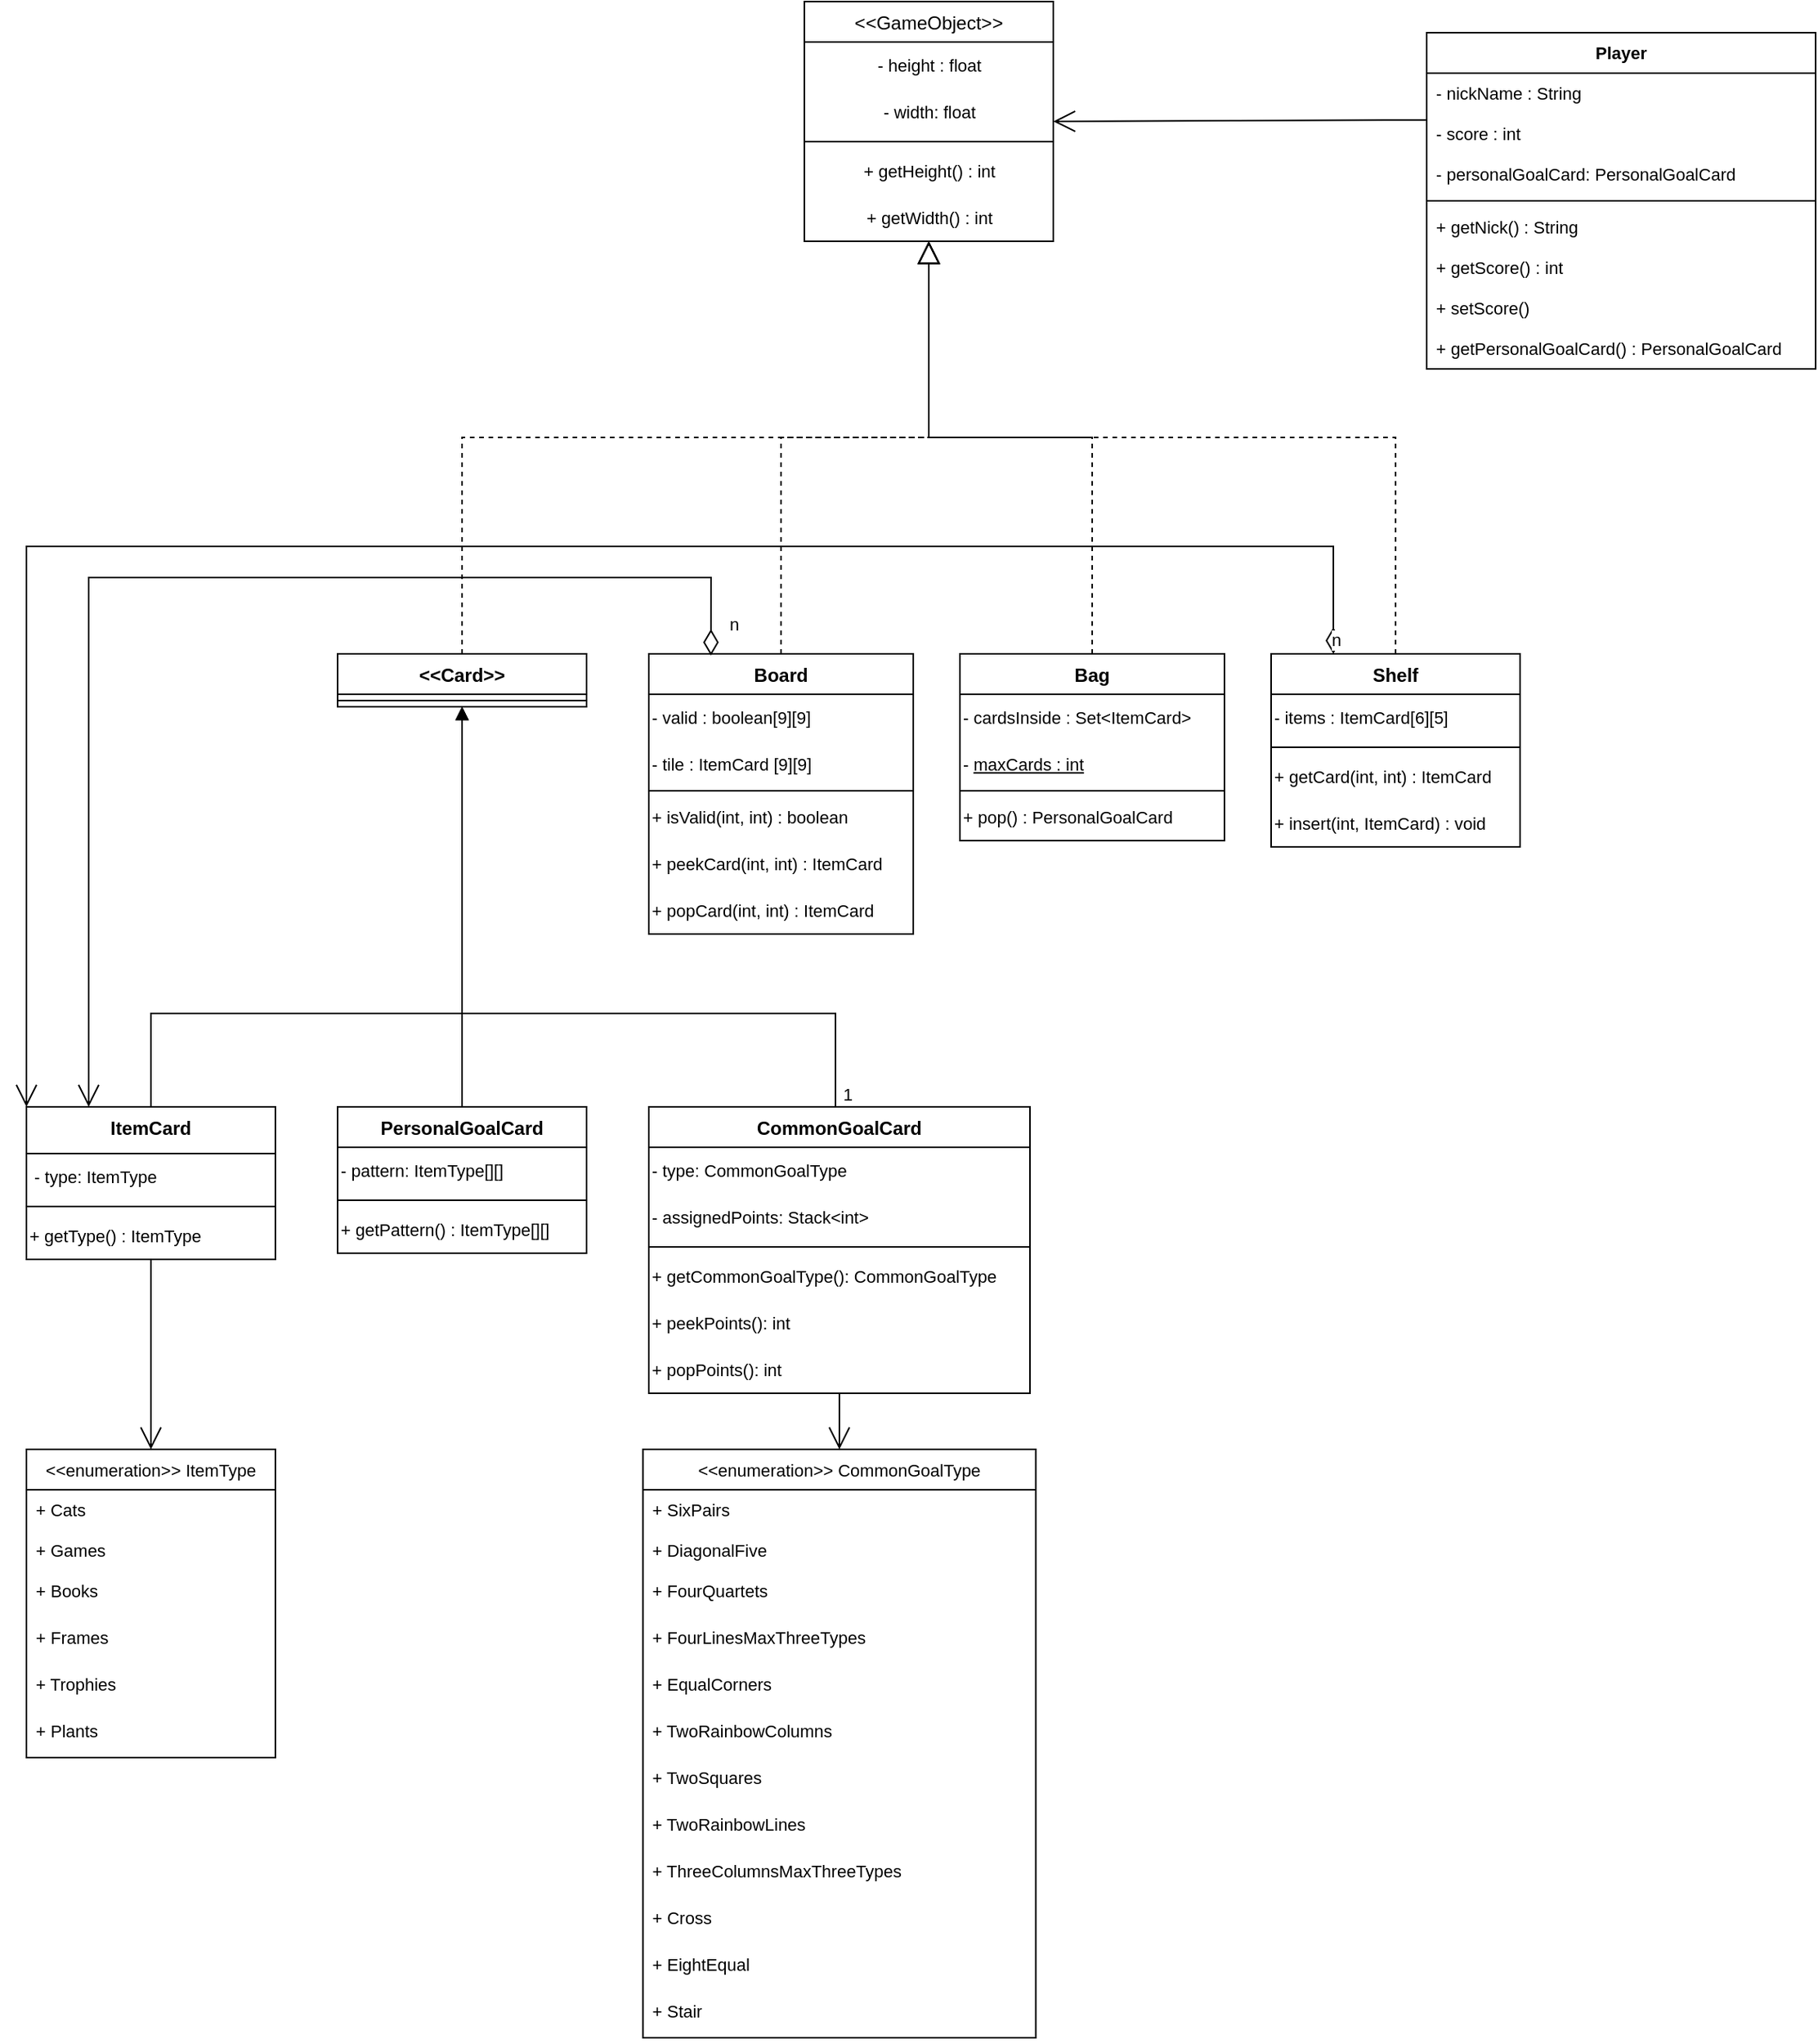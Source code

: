 <mxfile version="20.5.3" type="embed"><diagram id="C5RBs43oDa-KdzZeNtuy" name="Page-1"><mxGraphModel dx="1673" dy="1095" grid="1" gridSize="10" guides="1" tooltips="1" connect="1" arrows="1" fold="1" page="1" pageScale="1" pageWidth="4681" pageHeight="3300" math="0" shadow="0"><root><mxCell id="WIyWlLk6GJQsqaUBKTNV-0"/><mxCell id="WIyWlLk6GJQsqaUBKTNV-1" parent="WIyWlLk6GJQsqaUBKTNV-0"/><mxCell id="zkfFHV4jXpPFQw0GAbJ--0" value="&lt;&lt;GameObject&gt;&gt;" style="swimlane;fontStyle=0;align=center;verticalAlign=top;childLayout=stackLayout;horizontal=1;startSize=26;horizontalStack=0;resizeParent=1;resizeLast=0;collapsible=1;marginBottom=0;rounded=0;shadow=0;strokeWidth=1;" parent="WIyWlLk6GJQsqaUBKTNV-1" vertex="1"><mxGeometry x="760" y="330" width="160" height="154" as="geometry"><mxRectangle x="220" y="120" width="160" height="26" as="alternateBounds"/></mxGeometry></mxCell><mxCell id="217" value="- height : float" style="text;html=1;align=center;verticalAlign=middle;resizable=0;points=[];autosize=1;strokeColor=none;fillColor=none;fontSize=11;" parent="zkfFHV4jXpPFQw0GAbJ--0" vertex="1"><mxGeometry y="26" width="160" height="30" as="geometry"/></mxCell><mxCell id="218" value="- width: float" style="text;html=1;align=center;verticalAlign=middle;resizable=0;points=[];autosize=1;strokeColor=none;fillColor=none;fontSize=11;" parent="zkfFHV4jXpPFQw0GAbJ--0" vertex="1"><mxGeometry y="56" width="160" height="30" as="geometry"/></mxCell><mxCell id="zkfFHV4jXpPFQw0GAbJ--4" value="" style="line;html=1;strokeWidth=1;align=left;verticalAlign=middle;spacingTop=-1;spacingLeft=3;spacingRight=3;rotatable=0;labelPosition=right;points=[];portConstraint=eastwest;" parent="zkfFHV4jXpPFQw0GAbJ--0" vertex="1"><mxGeometry y="86" width="160" height="8" as="geometry"/></mxCell><mxCell id="219" value="+ getHeight() : int" style="text;html=1;align=center;verticalAlign=middle;resizable=0;points=[];autosize=1;strokeColor=none;fillColor=none;fontSize=11;" parent="zkfFHV4jXpPFQw0GAbJ--0" vertex="1"><mxGeometry y="94" width="160" height="30" as="geometry"/></mxCell><mxCell id="220" value="+ getWidth() : int" style="text;html=1;align=center;verticalAlign=middle;resizable=0;points=[];autosize=1;strokeColor=none;fillColor=none;fontSize=11;" parent="zkfFHV4jXpPFQw0GAbJ--0" vertex="1"><mxGeometry y="124" width="160" height="30" as="geometry"/></mxCell><mxCell id="24" value="" style="endArrow=block;dashed=1;endFill=0;endSize=12;html=1;rounded=0;exitX=0.5;exitY=0;exitDx=0;exitDy=0;entryX=0.5;entryY=1;entryDx=0;entryDy=0;edgeStyle=orthogonalEdgeStyle;" parent="WIyWlLk6GJQsqaUBKTNV-1" source="35" target="zkfFHV4jXpPFQw0GAbJ--0" edge="1"><mxGeometry width="160" relative="1" as="geometry"><mxPoint x="520.0" y="750.0" as="sourcePoint"/><mxPoint x="720" y="850" as="targetPoint"/><Array as="points"><mxPoint x="540" y="610"/><mxPoint x="840" y="610"/></Array></mxGeometry></mxCell><mxCell id="25" value="" style="endArrow=block;dashed=1;endFill=0;endSize=12;html=1;exitX=0.5;exitY=0;exitDx=0;exitDy=0;rounded=0;strokeColor=default;entryX=0.5;entryY=1;entryDx=0;entryDy=0;edgeStyle=orthogonalEdgeStyle;" parent="WIyWlLk6GJQsqaUBKTNV-1" source="39" target="zkfFHV4jXpPFQw0GAbJ--0" edge="1"><mxGeometry width="160" relative="1" as="geometry"><mxPoint x="720.0" y="750.0" as="sourcePoint"/><mxPoint x="720" y="680" as="targetPoint"/><Array as="points"><mxPoint x="745" y="610"/><mxPoint x="840" y="610"/></Array></mxGeometry></mxCell><mxCell id="29" value="" style="endArrow=block;dashed=1;endFill=0;endSize=12;html=1;rounded=0;strokeColor=default;edgeStyle=orthogonalEdgeStyle;entryX=0.5;entryY=1;entryDx=0;entryDy=0;" parent="WIyWlLk6GJQsqaUBKTNV-1" source="43" target="zkfFHV4jXpPFQw0GAbJ--0" edge="1"><mxGeometry width="160" relative="1" as="geometry"><mxPoint x="920.0" y="750.0" as="sourcePoint"/><mxPoint x="870" y="480" as="targetPoint"/><Array as="points"><mxPoint x="945" y="610"/><mxPoint x="840" y="610"/></Array></mxGeometry></mxCell><mxCell id="30" value="" style="endArrow=block;dashed=1;endFill=0;endSize=12;html=1;rounded=0;strokeColor=default;exitX=0.5;exitY=0;exitDx=0;exitDy=0;entryX=0.5;entryY=1;entryDx=0;entryDy=0;edgeStyle=orthogonalEdgeStyle;" parent="WIyWlLk6GJQsqaUBKTNV-1" source="51" target="zkfFHV4jXpPFQw0GAbJ--0" edge="1"><mxGeometry width="160" relative="1" as="geometry"><mxPoint x="1120.0" y="750" as="sourcePoint"/><mxPoint x="830" y="450.476" as="targetPoint"/><Array as="points"><mxPoint x="1140" y="610"/><mxPoint x="840" y="610"/></Array></mxGeometry></mxCell><mxCell id="31" value="PersonalGoalCard" style="swimlane;fontStyle=1;align=center;verticalAlign=top;childLayout=stackLayout;horizontal=1;startSize=26;horizontalStack=0;resizeParent=1;resizeParentMax=0;resizeLast=0;collapsible=1;marginBottom=0;" parent="WIyWlLk6GJQsqaUBKTNV-1" vertex="1"><mxGeometry x="460" y="1040" width="160" height="94" as="geometry"/></mxCell><mxCell id="211" value="- pattern: ItemType[][]" style="text;html=1;align=left;verticalAlign=middle;resizable=0;points=[];autosize=1;strokeColor=none;fillColor=none;fontSize=11;" parent="31" vertex="1"><mxGeometry y="26" width="160" height="30" as="geometry"/></mxCell><mxCell id="33" value="" style="line;strokeWidth=1;fillColor=none;align=left;verticalAlign=middle;spacingTop=-1;spacingLeft=3;spacingRight=3;rotatable=0;labelPosition=right;points=[];portConstraint=eastwest;strokeColor=inherit;" parent="31" vertex="1"><mxGeometry y="56" width="160" height="8" as="geometry"/></mxCell><mxCell id="214" value="+ getPattern() : ItemType[][]" style="text;html=1;align=left;verticalAlign=middle;resizable=0;points=[];autosize=1;strokeColor=none;fillColor=none;fontSize=11;" parent="31" vertex="1"><mxGeometry y="64" width="160" height="30" as="geometry"/></mxCell><mxCell id="35" value="&lt;&lt;Card&gt;&gt;" style="swimlane;fontStyle=1;align=center;verticalAlign=top;childLayout=stackLayout;horizontal=1;startSize=26;horizontalStack=0;resizeParent=1;resizeParentMax=0;resizeLast=0;collapsible=1;marginBottom=0;" parent="WIyWlLk6GJQsqaUBKTNV-1" vertex="1"><mxGeometry x="460" y="749" width="160" height="34" as="geometry"/></mxCell><mxCell id="37" value="" style="line;strokeWidth=1;fillColor=none;align=left;verticalAlign=middle;spacingTop=-1;spacingLeft=3;spacingRight=3;rotatable=0;labelPosition=right;points=[];portConstraint=eastwest;strokeColor=inherit;" parent="35" vertex="1"><mxGeometry y="26" width="160" height="8" as="geometry"/></mxCell><mxCell id="39" value="Board" style="swimlane;fontStyle=1;align=center;verticalAlign=top;childLayout=stackLayout;horizontal=1;startSize=26;horizontalStack=0;resizeParent=1;resizeParentMax=0;resizeLast=0;collapsible=1;marginBottom=0;" parent="WIyWlLk6GJQsqaUBKTNV-1" vertex="1"><mxGeometry x="660" y="749" width="170" height="180" as="geometry"/></mxCell><mxCell id="192" value="- valid : boolean[9][9]" style="text;html=1;align=left;verticalAlign=middle;resizable=0;points=[];autosize=1;strokeColor=none;fillColor=none;fontSize=11;" parent="39" vertex="1"><mxGeometry y="26" width="170" height="30" as="geometry"/></mxCell><mxCell id="193" value="- tile : ItemCard [9][9]" style="text;html=1;align=left;verticalAlign=middle;resizable=0;points=[];autosize=1;strokeColor=none;fillColor=none;fontSize=11;" parent="39" vertex="1"><mxGeometry y="56" width="170" height="30" as="geometry"/></mxCell><mxCell id="41" value="" style="line;strokeWidth=1;fillColor=none;align=left;verticalAlign=middle;spacingTop=-1;spacingLeft=3;spacingRight=3;rotatable=0;labelPosition=right;points=[];portConstraint=eastwest;strokeColor=inherit;" parent="39" vertex="1"><mxGeometry y="86" width="170" height="4" as="geometry"/></mxCell><mxCell id="202" value="+ isValid(int, int) : boolean" style="text;html=1;align=left;verticalAlign=middle;resizable=0;points=[];autosize=1;strokeColor=none;fillColor=none;fontSize=11;" parent="39" vertex="1"><mxGeometry y="90" width="170" height="30" as="geometry"/></mxCell><mxCell id="203" value="+ peekCard(int, int) : ItemCard" style="text;html=1;align=left;verticalAlign=middle;resizable=0;points=[];autosize=1;strokeColor=none;fillColor=none;fontSize=11;" parent="39" vertex="1"><mxGeometry y="120" width="170" height="30" as="geometry"/></mxCell><mxCell id="204" value="+ popCard(int, int) : ItemCard" style="text;html=1;align=left;verticalAlign=middle;resizable=0;points=[];autosize=1;strokeColor=none;fillColor=none;fontSize=11;" parent="39" vertex="1"><mxGeometry y="150" width="170" height="30" as="geometry"/></mxCell><mxCell id="43" value="Bag" style="swimlane;fontStyle=1;align=center;verticalAlign=top;childLayout=stackLayout;horizontal=1;startSize=26;horizontalStack=0;resizeParent=1;resizeParentMax=0;resizeLast=0;collapsible=1;marginBottom=0;" parent="WIyWlLk6GJQsqaUBKTNV-1" vertex="1"><mxGeometry x="860" y="749" width="170" height="120" as="geometry"><mxRectangle x="860" y="749" width="60" height="30" as="alternateBounds"/></mxGeometry></mxCell><mxCell id="145" value="- cardsInside : Set&amp;lt;ItemCard&amp;gt;" style="text;html=1;align=left;verticalAlign=middle;resizable=0;points=[];autosize=1;strokeColor=none;fillColor=none;fontSize=11;" parent="43" vertex="1"><mxGeometry y="26" width="170" height="30" as="geometry"/></mxCell><mxCell id="147" value="- &lt;u&gt;maxCards : int&lt;/u&gt;" style="text;html=1;align=left;verticalAlign=middle;resizable=0;points=[];autosize=1;strokeColor=none;fillColor=none;fontSize=11;" parent="43" vertex="1"><mxGeometry y="56" width="170" height="30" as="geometry"/></mxCell><mxCell id="45" value="" style="line;strokeWidth=1;fillColor=none;align=left;verticalAlign=middle;spacingTop=-1;spacingLeft=3;spacingRight=3;rotatable=0;labelPosition=right;points=[];portConstraint=eastwest;strokeColor=inherit;" parent="43" vertex="1"><mxGeometry y="86" width="170" height="4" as="geometry"/></mxCell><mxCell id="158" value="+ pop() : PersonalGoalCard" style="text;html=1;align=left;verticalAlign=middle;resizable=0;points=[];autosize=1;strokeColor=none;fillColor=none;fontSize=11;" parent="43" vertex="1"><mxGeometry y="90" width="170" height="30" as="geometry"/></mxCell><mxCell id="51" value="Shelf" style="swimlane;fontStyle=1;align=center;verticalAlign=top;childLayout=stackLayout;horizontal=1;startSize=26;horizontalStack=0;resizeParent=1;resizeParentMax=0;resizeLast=0;collapsible=1;marginBottom=0;" parent="WIyWlLk6GJQsqaUBKTNV-1" vertex="1"><mxGeometry x="1060" y="749" width="160" height="124" as="geometry"/></mxCell><mxCell id="198" value="- items : ItemCard[6][5]" style="text;html=1;align=left;verticalAlign=middle;resizable=0;points=[];autosize=1;strokeColor=none;fillColor=none;fontSize=11;" parent="51" vertex="1"><mxGeometry y="26" width="160" height="30" as="geometry"/></mxCell><mxCell id="53" value="" style="line;strokeWidth=1;fillColor=none;align=left;verticalAlign=middle;spacingTop=-1;spacingLeft=3;spacingRight=3;rotatable=0;labelPosition=right;points=[];portConstraint=eastwest;strokeColor=inherit;" parent="51" vertex="1"><mxGeometry y="56" width="160" height="8" as="geometry"/></mxCell><mxCell id="205" value="+ getCard(int, int) : ItemCard" style="text;html=1;align=left;verticalAlign=middle;resizable=0;points=[];autosize=1;strokeColor=none;fillColor=none;fontSize=11;" parent="51" vertex="1"><mxGeometry y="64" width="160" height="30" as="geometry"/></mxCell><mxCell id="206" value="+ insert(int, ItemCard) : void" style="text;html=1;align=left;verticalAlign=middle;resizable=0;points=[];autosize=1;strokeColor=none;fillColor=none;fontSize=11;" parent="51" vertex="1"><mxGeometry y="94" width="160" height="30" as="geometry"/></mxCell><mxCell id="55" value="ItemCard" style="swimlane;fontStyle=1;align=center;verticalAlign=top;childLayout=stackLayout;horizontal=1;startSize=30;horizontalStack=0;resizeParent=1;resizeParentMax=0;resizeLast=0;collapsible=1;marginBottom=0;" parent="WIyWlLk6GJQsqaUBKTNV-1" vertex="1"><mxGeometry x="260" y="1040" width="160" height="98" as="geometry"><mxRectangle x="260" y="970" width="110" height="30" as="alternateBounds"/></mxGeometry></mxCell><mxCell id="207" value="&amp;nbsp;- type: ItemType" style="text;html=1;align=left;verticalAlign=middle;resizable=0;points=[];autosize=1;strokeColor=none;fillColor=none;fontSize=11;" parent="55" vertex="1"><mxGeometry y="30" width="160" height="30" as="geometry"/></mxCell><mxCell id="56" value="" style="line;strokeWidth=1;fillColor=none;align=left;verticalAlign=middle;spacingTop=-1;spacingLeft=3;spacingRight=3;rotatable=0;labelPosition=right;points=[];portConstraint=eastwest;strokeColor=inherit;" parent="55" vertex="1"><mxGeometry y="60" width="160" height="8" as="geometry"/></mxCell><mxCell id="223" value="+ getType() : ItemType" style="text;html=1;align=left;verticalAlign=middle;resizable=0;points=[];autosize=1;strokeColor=none;fillColor=none;fontSize=11;" parent="55" vertex="1"><mxGeometry y="68" width="160" height="30" as="geometry"/></mxCell><mxCell id="57" value="CommonGoalCard" style="swimlane;fontStyle=1;align=center;verticalAlign=top;childLayout=stackLayout;horizontal=1;startSize=26;horizontalStack=0;resizeParent=1;resizeParentMax=0;resizeLast=0;collapsible=1;marginBottom=0;" parent="WIyWlLk6GJQsqaUBKTNV-1" vertex="1"><mxGeometry x="660" y="1040" width="245" height="184" as="geometry"/></mxCell><mxCell id="208" value="- type: CommonGoalType" style="text;html=1;align=left;verticalAlign=middle;resizable=0;points=[];autosize=1;strokeColor=none;fillColor=none;fontSize=11;" parent="57" vertex="1"><mxGeometry y="26" width="245" height="30" as="geometry"/></mxCell><mxCell id="209" value="- assignedPoints: Stack&amp;lt;int&amp;gt;" style="text;html=1;align=left;verticalAlign=middle;resizable=0;points=[];autosize=1;strokeColor=none;fillColor=none;fontSize=11;" parent="57" vertex="1"><mxGeometry y="56" width="245" height="30" as="geometry"/></mxCell><mxCell id="58" value="" style="line;strokeWidth=1;fillColor=none;align=left;verticalAlign=middle;spacingTop=-1;spacingLeft=3;spacingRight=3;rotatable=0;labelPosition=right;points=[];portConstraint=eastwest;strokeColor=inherit;" parent="57" vertex="1"><mxGeometry y="86" width="245" height="8" as="geometry"/></mxCell><mxCell id="221" value="+ getCommonGoalType(): CommonGoalType" style="text;html=1;align=left;verticalAlign=middle;resizable=0;points=[];autosize=1;strokeColor=none;fillColor=none;fontSize=11;" parent="57" vertex="1"><mxGeometry y="94" width="245" height="30" as="geometry"/></mxCell><mxCell id="222" value="+ peekPoints(): int" style="text;html=1;align=left;verticalAlign=middle;resizable=0;points=[];autosize=1;strokeColor=none;fillColor=none;fontSize=11;" parent="57" vertex="1"><mxGeometry y="124" width="245" height="30" as="geometry"/></mxCell><mxCell id="224" value="+ popPoints(): int" style="text;html=1;align=left;verticalAlign=middle;resizable=0;points=[];autosize=1;strokeColor=none;fillColor=none;fontSize=11;" parent="57" vertex="1"><mxGeometry y="154" width="245" height="30" as="geometry"/></mxCell><mxCell id="60" value="" style="endArrow=block;endFill=1;html=1;edgeStyle=orthogonalEdgeStyle;align=left;verticalAlign=top;rounded=0;strokeColor=default;exitX=0.5;exitY=0;exitDx=0;exitDy=0;entryX=0.5;entryY=1;entryDx=0;entryDy=0;" parent="WIyWlLk6GJQsqaUBKTNV-1" source="55" target="35" edge="1"><mxGeometry x="-1" relative="1" as="geometry"><mxPoint x="470" y="890" as="sourcePoint"/><mxPoint x="500" y="840" as="targetPoint"/><Array as="points"><mxPoint x="340" y="980"/><mxPoint x="540" y="980"/></Array></mxGeometry></mxCell><mxCell id="62" value="" style="endArrow=block;endFill=1;html=1;edgeStyle=orthogonalEdgeStyle;align=left;verticalAlign=top;rounded=0;strokeColor=default;exitX=0.5;exitY=0;exitDx=0;exitDy=0;entryX=0.5;entryY=1;entryDx=0;entryDy=0;" parent="WIyWlLk6GJQsqaUBKTNV-1" source="31" target="35" edge="1"><mxGeometry x="-1" relative="1" as="geometry"><mxPoint x="560" y="920" as="sourcePoint"/><mxPoint x="540" y="813" as="targetPoint"/></mxGeometry></mxCell><mxCell id="65" value="" style="endArrow=block;endFill=1;html=1;edgeStyle=orthogonalEdgeStyle;align=left;verticalAlign=top;rounded=0;strokeColor=default;exitX=0.5;exitY=0;exitDx=0;exitDy=0;entryX=0.5;entryY=1;entryDx=0;entryDy=0;" parent="WIyWlLk6GJQsqaUBKTNV-1" source="57" target="35" edge="1"><mxGeometry x="-1" relative="1" as="geometry"><mxPoint x="540" y="890" as="sourcePoint"/><mxPoint x="500" y="840" as="targetPoint"/><Array as="points"><mxPoint x="780" y="980"/><mxPoint x="540" y="980"/></Array></mxGeometry></mxCell><mxCell id="66" value="1" style="edgeLabel;resizable=0;html=1;align=left;verticalAlign=bottom;" parent="65" connectable="0" vertex="1"><mxGeometry x="-1" relative="1" as="geometry"/></mxCell><mxCell id="73" value="&lt;&lt;enumeration&gt;&gt; ItemType" style="swimlane;fontStyle=0;childLayout=stackLayout;horizontal=1;startSize=26;fillColor=none;horizontalStack=0;resizeParent=1;resizeParentMax=0;resizeLast=0;collapsible=1;marginBottom=0;fontSize=11;" parent="WIyWlLk6GJQsqaUBKTNV-1" vertex="1"><mxGeometry x="260" y="1260" width="160" height="198" as="geometry"><mxRectangle x="270" y="1080" width="190" height="30" as="alternateBounds"/></mxGeometry></mxCell><mxCell id="74" value="+ Cats" style="text;strokeColor=none;fillColor=none;align=left;verticalAlign=top;spacingLeft=4;spacingRight=4;overflow=hidden;rotatable=0;points=[[0,0.5],[1,0.5]];portConstraint=eastwest;fontSize=11;" parent="73" vertex="1"><mxGeometry y="26" width="160" height="26" as="geometry"/></mxCell><mxCell id="75" value="+ Games" style="text;strokeColor=none;fillColor=none;align=left;verticalAlign=top;spacingLeft=4;spacingRight=4;overflow=hidden;rotatable=0;points=[[0,0.5],[1,0.5]];portConstraint=eastwest;fontSize=11;" parent="73" vertex="1"><mxGeometry y="52" width="160" height="26" as="geometry"/></mxCell><mxCell id="76" value="+ Books" style="text;strokeColor=none;fillColor=none;align=left;verticalAlign=top;spacingLeft=4;spacingRight=4;overflow=hidden;rotatable=0;points=[[0,0.5],[1,0.5]];portConstraint=eastwest;fontSize=11;" parent="73" vertex="1"><mxGeometry y="78" width="160" height="30" as="geometry"/></mxCell><mxCell id="80" value="+ Frames" style="text;strokeColor=none;fillColor=none;align=left;verticalAlign=top;spacingLeft=4;spacingRight=4;overflow=hidden;rotatable=0;points=[[0,0.5],[1,0.5]];portConstraint=eastwest;fontSize=11;" parent="73" vertex="1"><mxGeometry y="108" width="160" height="30" as="geometry"/></mxCell><mxCell id="81" value="+ Trophies" style="text;strokeColor=none;fillColor=none;align=left;verticalAlign=top;spacingLeft=4;spacingRight=4;overflow=hidden;rotatable=0;points=[[0,0.5],[1,0.5]];portConstraint=eastwest;fontSize=11;" parent="73" vertex="1"><mxGeometry y="138" width="160" height="30" as="geometry"/></mxCell><mxCell id="82" value="+ Plants" style="text;strokeColor=none;fillColor=none;align=left;verticalAlign=top;spacingLeft=4;spacingRight=4;overflow=hidden;rotatable=0;points=[[0,0.5],[1,0.5]];portConstraint=eastwest;fontSize=11;" parent="73" vertex="1"><mxGeometry y="168" width="160" height="30" as="geometry"/></mxCell><mxCell id="77" value="" style="endArrow=open;endFill=1;endSize=12;html=1;rounded=0;strokeColor=default;fontSize=11;entryX=0.5;entryY=0;entryDx=0;entryDy=0;exitX=0.5;exitY=1;exitDx=0;exitDy=0;" parent="WIyWlLk6GJQsqaUBKTNV-1" source="55" target="73" edge="1"><mxGeometry width="160" relative="1" as="geometry"><mxPoint x="230" y="1020" as="sourcePoint"/><mxPoint x="390" y="1020" as="targetPoint"/></mxGeometry></mxCell><mxCell id="121" value="&lt;&lt;enumeration&gt;&gt; CommonGoalType" style="swimlane;fontStyle=0;childLayout=stackLayout;horizontal=1;startSize=26;fillColor=none;horizontalStack=0;resizeParent=1;resizeParentMax=0;resizeLast=0;collapsible=1;marginBottom=0;fontSize=11;" parent="WIyWlLk6GJQsqaUBKTNV-1" vertex="1"><mxGeometry x="656.25" y="1260" width="252.5" height="378" as="geometry"><mxRectangle x="270" y="1080" width="190" height="30" as="alternateBounds"/></mxGeometry></mxCell><mxCell id="122" value="+ SixPairs" style="text;strokeColor=none;fillColor=none;align=left;verticalAlign=top;spacingLeft=4;spacingRight=4;overflow=hidden;rotatable=0;points=[[0,0.5],[1,0.5]];portConstraint=eastwest;fontSize=11;" parent="121" vertex="1"><mxGeometry y="26" width="252.5" height="26" as="geometry"/></mxCell><mxCell id="123" value="+ DiagonalFive" style="text;strokeColor=none;fillColor=none;align=left;verticalAlign=top;spacingLeft=4;spacingRight=4;overflow=hidden;rotatable=0;points=[[0,0.5],[1,0.5]];portConstraint=eastwest;fontSize=11;" parent="121" vertex="1"><mxGeometry y="52" width="252.5" height="26" as="geometry"/></mxCell><mxCell id="124" value="+ FourQuartets" style="text;strokeColor=none;fillColor=none;align=left;verticalAlign=top;spacingLeft=4;spacingRight=4;overflow=hidden;rotatable=0;points=[[0,0.5],[1,0.5]];portConstraint=eastwest;fontSize=11;" parent="121" vertex="1"><mxGeometry y="78" width="252.5" height="30" as="geometry"/></mxCell><mxCell id="125" value="+ FourLinesMaxThreeTypes" style="text;strokeColor=none;fillColor=none;align=left;verticalAlign=top;spacingLeft=4;spacingRight=4;overflow=hidden;rotatable=0;points=[[0,0.5],[1,0.5]];portConstraint=eastwest;fontSize=11;" parent="121" vertex="1"><mxGeometry y="108" width="252.5" height="30" as="geometry"/></mxCell><mxCell id="126" value="+ EqualCorners" style="text;strokeColor=none;fillColor=none;align=left;verticalAlign=top;spacingLeft=4;spacingRight=4;overflow=hidden;rotatable=0;points=[[0,0.5],[1,0.5]];portConstraint=eastwest;fontSize=11;" parent="121" vertex="1"><mxGeometry y="138" width="252.5" height="30" as="geometry"/></mxCell><mxCell id="127" value="+ TwoRainbowColumns" style="text;strokeColor=none;fillColor=none;align=left;verticalAlign=top;spacingLeft=4;spacingRight=4;overflow=hidden;rotatable=0;points=[[0,0.5],[1,0.5]];portConstraint=eastwest;fontSize=11;" parent="121" vertex="1"><mxGeometry y="168" width="252.5" height="30" as="geometry"/></mxCell><mxCell id="131" value="+ TwoSquares" style="text;strokeColor=none;fillColor=none;align=left;verticalAlign=top;spacingLeft=4;spacingRight=4;overflow=hidden;rotatable=0;points=[[0,0.5],[1,0.5]];portConstraint=eastwest;fontSize=11;" parent="121" vertex="1"><mxGeometry y="198" width="252.5" height="30" as="geometry"/></mxCell><mxCell id="132" value="+ TwoRainbowLines" style="text;strokeColor=none;fillColor=none;align=left;verticalAlign=top;spacingLeft=4;spacingRight=4;overflow=hidden;rotatable=0;points=[[0,0.5],[1,0.5]];portConstraint=eastwest;fontSize=11;" parent="121" vertex="1"><mxGeometry y="228" width="252.5" height="30" as="geometry"/></mxCell><mxCell id="133" value="+ ThreeColumnsMaxThreeTypes" style="text;strokeColor=none;fillColor=none;align=left;verticalAlign=top;spacingLeft=4;spacingRight=4;overflow=hidden;rotatable=0;points=[[0,0.5],[1,0.5]];portConstraint=eastwest;fontSize=11;" parent="121" vertex="1"><mxGeometry y="258" width="252.5" height="30" as="geometry"/></mxCell><mxCell id="134" value="+ Cross" style="text;strokeColor=none;fillColor=none;align=left;verticalAlign=top;spacingLeft=4;spacingRight=4;overflow=hidden;rotatable=0;points=[[0,0.5],[1,0.5]];portConstraint=eastwest;fontSize=11;" parent="121" vertex="1"><mxGeometry y="288" width="252.5" height="30" as="geometry"/></mxCell><mxCell id="135" value="+ EightEqual" style="text;strokeColor=none;fillColor=none;align=left;verticalAlign=top;spacingLeft=4;spacingRight=4;overflow=hidden;rotatable=0;points=[[0,0.5],[1,0.5]];portConstraint=eastwest;fontSize=11;" parent="121" vertex="1"><mxGeometry y="318" width="252.5" height="30" as="geometry"/></mxCell><mxCell id="136" value="+ Stair" style="text;strokeColor=none;fillColor=none;align=left;verticalAlign=top;spacingLeft=4;spacingRight=4;overflow=hidden;rotatable=0;points=[[0,0.5],[1,0.5]];portConstraint=eastwest;fontSize=11;" parent="121" vertex="1"><mxGeometry y="348" width="252.5" height="30" as="geometry"/></mxCell><mxCell id="128" value="" style="endArrow=open;endFill=1;endSize=12;html=1;rounded=0;strokeColor=default;fontSize=11;exitX=0.5;exitY=1;exitDx=0;exitDy=0;entryX=0.5;entryY=0;entryDx=0;entryDy=0;" parent="WIyWlLk6GJQsqaUBKTNV-1" source="57" target="121" edge="1"><mxGeometry width="160" relative="1" as="geometry"><mxPoint x="530" y="1090" as="sourcePoint"/><mxPoint x="690" y="1090" as="targetPoint"/></mxGeometry></mxCell><mxCell id="180" value="" style="endArrow=open;endFill=1;endSize=12;html=1;rounded=0;strokeColor=default;fontSize=11;entryX=1;entryY=0.5;entryDx=0;entryDy=0;exitX=-0.002;exitY=0.157;exitDx=0;exitDy=0;exitPerimeter=0;" parent="WIyWlLk6GJQsqaUBKTNV-1" source="186" target="zkfFHV4jXpPFQw0GAbJ--0" edge="1"><mxGeometry width="160" relative="1" as="geometry"><mxPoint x="1120" y="490" as="sourcePoint"/><mxPoint x="920" y="830" as="targetPoint"/></mxGeometry></mxCell><mxCell id="181" value="Player" style="swimlane;fontStyle=1;align=center;verticalAlign=top;childLayout=stackLayout;horizontal=1;startSize=26;horizontalStack=0;resizeParent=1;resizeParentMax=0;resizeLast=0;collapsible=1;marginBottom=0;fontSize=11;" parent="WIyWlLk6GJQsqaUBKTNV-1" vertex="1"><mxGeometry x="1160" y="350" width="250" height="216" as="geometry"/></mxCell><mxCell id="182" value="- nickName : String" style="text;strokeColor=none;fillColor=none;align=left;verticalAlign=top;spacingLeft=4;spacingRight=4;overflow=hidden;rotatable=0;points=[[0,0.5],[1,0.5]];portConstraint=eastwest;fontSize=11;" parent="181" vertex="1"><mxGeometry y="26" width="250" height="26" as="geometry"/></mxCell><mxCell id="186" value="- score : int" style="text;strokeColor=none;fillColor=none;align=left;verticalAlign=top;spacingLeft=4;spacingRight=4;overflow=hidden;rotatable=0;points=[[0,0.5],[1,0.5]];portConstraint=eastwest;fontSize=11;" parent="181" vertex="1"><mxGeometry y="52" width="250" height="26" as="geometry"/></mxCell><mxCell id="215" value="- personalGoalCard: PersonalGoalCard" style="text;strokeColor=none;fillColor=none;align=left;verticalAlign=top;spacingLeft=4;spacingRight=4;overflow=hidden;rotatable=0;points=[[0,0.5],[1,0.5]];portConstraint=eastwest;fontSize=11;" parent="181" vertex="1"><mxGeometry y="78" width="250" height="26" as="geometry"/></mxCell><mxCell id="183" value="" style="line;strokeWidth=1;fillColor=none;align=left;verticalAlign=middle;spacingTop=-1;spacingLeft=3;spacingRight=3;rotatable=0;labelPosition=right;points=[];portConstraint=eastwest;strokeColor=inherit;fontSize=11;" parent="181" vertex="1"><mxGeometry y="104" width="250" height="8" as="geometry"/></mxCell><mxCell id="199" value="+ getNick() : String" style="text;strokeColor=none;fillColor=none;align=left;verticalAlign=top;spacingLeft=4;spacingRight=4;overflow=hidden;rotatable=0;points=[[0,0.5],[1,0.5]];portConstraint=eastwest;fontSize=11;" parent="181" vertex="1"><mxGeometry y="112" width="250" height="26" as="geometry"/></mxCell><mxCell id="184" value="+ getScore() : int" style="text;strokeColor=none;fillColor=none;align=left;verticalAlign=top;spacingLeft=4;spacingRight=4;overflow=hidden;rotatable=0;points=[[0,0.5],[1,0.5]];portConstraint=eastwest;fontSize=11;" parent="181" vertex="1"><mxGeometry y="138" width="250" height="26" as="geometry"/></mxCell><mxCell id="225" value="+ setScore()" style="text;strokeColor=none;fillColor=none;align=left;verticalAlign=top;spacingLeft=4;spacingRight=4;overflow=hidden;rotatable=0;points=[[0,0.5],[1,0.5]];portConstraint=eastwest;fontSize=11;" parent="181" vertex="1"><mxGeometry y="164" width="250" height="26" as="geometry"/></mxCell><mxCell id="216" value="+ getPersonalGoalCard() : PersonalGoalCard" style="text;strokeColor=none;fillColor=none;align=left;verticalAlign=top;spacingLeft=4;spacingRight=4;overflow=hidden;rotatable=0;points=[[0,0.5],[1,0.5]];portConstraint=eastwest;fontSize=11;" parent="181" vertex="1"><mxGeometry y="190" width="250" height="26" as="geometry"/></mxCell><mxCell id="195" value="n" style="endArrow=open;html=1;endSize=12;startArrow=diamondThin;startSize=14;startFill=0;edgeStyle=orthogonalEdgeStyle;align=left;verticalAlign=bottom;rounded=0;strokeColor=default;fontSize=11;exitX=0.25;exitY=0;exitDx=0;exitDy=0;entryX=0;entryY=0;entryDx=0;entryDy=0;" parent="WIyWlLk6GJQsqaUBKTNV-1" source="51" target="55" edge="1"><mxGeometry x="-1" y="3" relative="1" as="geometry"><mxPoint x="680" y="910" as="sourcePoint"/><mxPoint x="840" y="910" as="targetPoint"/><Array as="points"><mxPoint x="1100" y="680"/><mxPoint x="260" y="680"/></Array></mxGeometry></mxCell><mxCell id="196" value="n" style="endArrow=open;html=1;endSize=12;startArrow=diamondThin;startSize=14;startFill=0;edgeStyle=orthogonalEdgeStyle;align=left;verticalAlign=bottom;rounded=0;strokeColor=default;fontSize=11;entryX=0.25;entryY=0;entryDx=0;entryDy=0;exitX=0.235;exitY=0.006;exitDx=0;exitDy=0;exitPerimeter=0;" parent="WIyWlLk6GJQsqaUBKTNV-1" source="39" target="55" edge="1"><mxGeometry x="-0.971" y="-10" relative="1" as="geometry"><mxPoint x="700" y="700" as="sourcePoint"/><mxPoint x="770" y="830" as="targetPoint"/><Array as="points"><mxPoint x="700" y="700"/><mxPoint x="300" y="700"/></Array><mxPoint as="offset"/></mxGeometry></mxCell></root></mxGraphModel></diagram></mxfile>